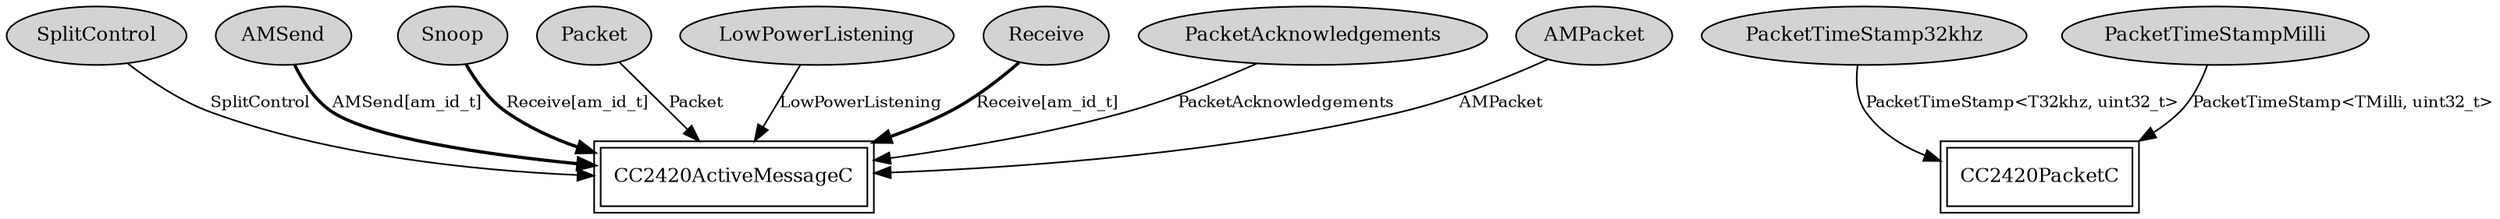 digraph "ActiveMessageC" {
  n0x2ac2c36df140 [shape=ellipse, style=filled, label="SplitControl", fontsize=12];
  "CC2420ActiveMessageC" [fontsize=12, shape=box,peripheries=2, URL="../chtml/CC2420ActiveMessageC.html"];
  n0x2ac2c36de1c8 [shape=ellipse, style=filled, label="AMSend", fontsize=12];
  "CC2420ActiveMessageC" [fontsize=12, shape=box,peripheries=2, URL="../chtml/CC2420ActiveMessageC.html"];
  n0x2ac2c36dde48 [shape=ellipse, style=filled, label="Snoop", fontsize=12];
  "CC2420ActiveMessageC" [fontsize=12, shape=box,peripheries=2, URL="../chtml/CC2420ActiveMessageC.html"];
  n0x2ac2c36db448 [shape=ellipse, style=filled, label="Packet", fontsize=12];
  "CC2420ActiveMessageC" [fontsize=12, shape=box,peripheries=2, URL="../chtml/CC2420ActiveMessageC.html"];
  n0x2ac2c36d8020 [shape=ellipse, style=filled, label="PacketTimeStamp32khz", fontsize=12];
  "CC2420PacketC" [fontsize=12, shape=box,peripheries=2, URL="../chtml/CC2420PacketC.html"];
  n0x2ac2c36fe848 [shape=ellipse, style=filled, label="LowPowerListening", fontsize=12];
  "CC2420ActiveMessageC" [fontsize=12, shape=box,peripheries=2, URL="../chtml/CC2420ActiveMessageC.html"];
  n0x2ac2c36dd300 [shape=ellipse, style=filled, label="Receive", fontsize=12];
  "CC2420ActiveMessageC" [fontsize=12, shape=box,peripheries=2, URL="../chtml/CC2420ActiveMessageC.html"];
  n0x2ac2c37120d0 [shape=ellipse, style=filled, label="PacketAcknowledgements", fontsize=12];
  "CC2420ActiveMessageC" [fontsize=12, shape=box,peripheries=2, URL="../chtml/CC2420ActiveMessageC.html"];
  n0x2ac2c36da080 [shape=ellipse, style=filled, label="AMPacket", fontsize=12];
  "CC2420ActiveMessageC" [fontsize=12, shape=box,peripheries=2, URL="../chtml/CC2420ActiveMessageC.html"];
  n0x2ac2c370be48 [shape=ellipse, style=filled, label="PacketTimeStampMilli", fontsize=12];
  "CC2420PacketC" [fontsize=12, shape=box,peripheries=2, URL="../chtml/CC2420PacketC.html"];
  "n0x2ac2c36df140" -> "CC2420ActiveMessageC" [label="SplitControl", URL="../ihtml/SplitControl.html", fontsize=10];
  "n0x2ac2c36de1c8" -> "CC2420ActiveMessageC" [label="AMSend[am_id_t]", style=bold, URL="../ihtml/AMSend.html", fontsize=10];
  "n0x2ac2c36dde48" -> "CC2420ActiveMessageC" [label="Receive[am_id_t]", style=bold, URL="../ihtml/Receive.html", fontsize=10];
  "n0x2ac2c36db448" -> "CC2420ActiveMessageC" [label="Packet", URL="../ihtml/Packet.html", fontsize=10];
  "n0x2ac2c36d8020" -> "CC2420PacketC" [label="PacketTimeStamp<T32khz, uint32_t>", URL="../ihtml/PacketTimeStamp.html", fontsize=10];
  "n0x2ac2c36fe848" -> "CC2420ActiveMessageC" [label="LowPowerListening", URL="../ihtml/LowPowerListening.html", fontsize=10];
  "n0x2ac2c36dd300" -> "CC2420ActiveMessageC" [label="Receive[am_id_t]", style=bold, URL="../ihtml/Receive.html", fontsize=10];
  "n0x2ac2c37120d0" -> "CC2420ActiveMessageC" [label="PacketAcknowledgements", URL="../ihtml/PacketAcknowledgements.html", fontsize=10];
  "n0x2ac2c36da080" -> "CC2420ActiveMessageC" [label="AMPacket", URL="../ihtml/AMPacket.html", fontsize=10];
  "n0x2ac2c370be48" -> "CC2420PacketC" [label="PacketTimeStamp<TMilli, uint32_t>", URL="../ihtml/PacketTimeStamp.html", fontsize=10];
}
